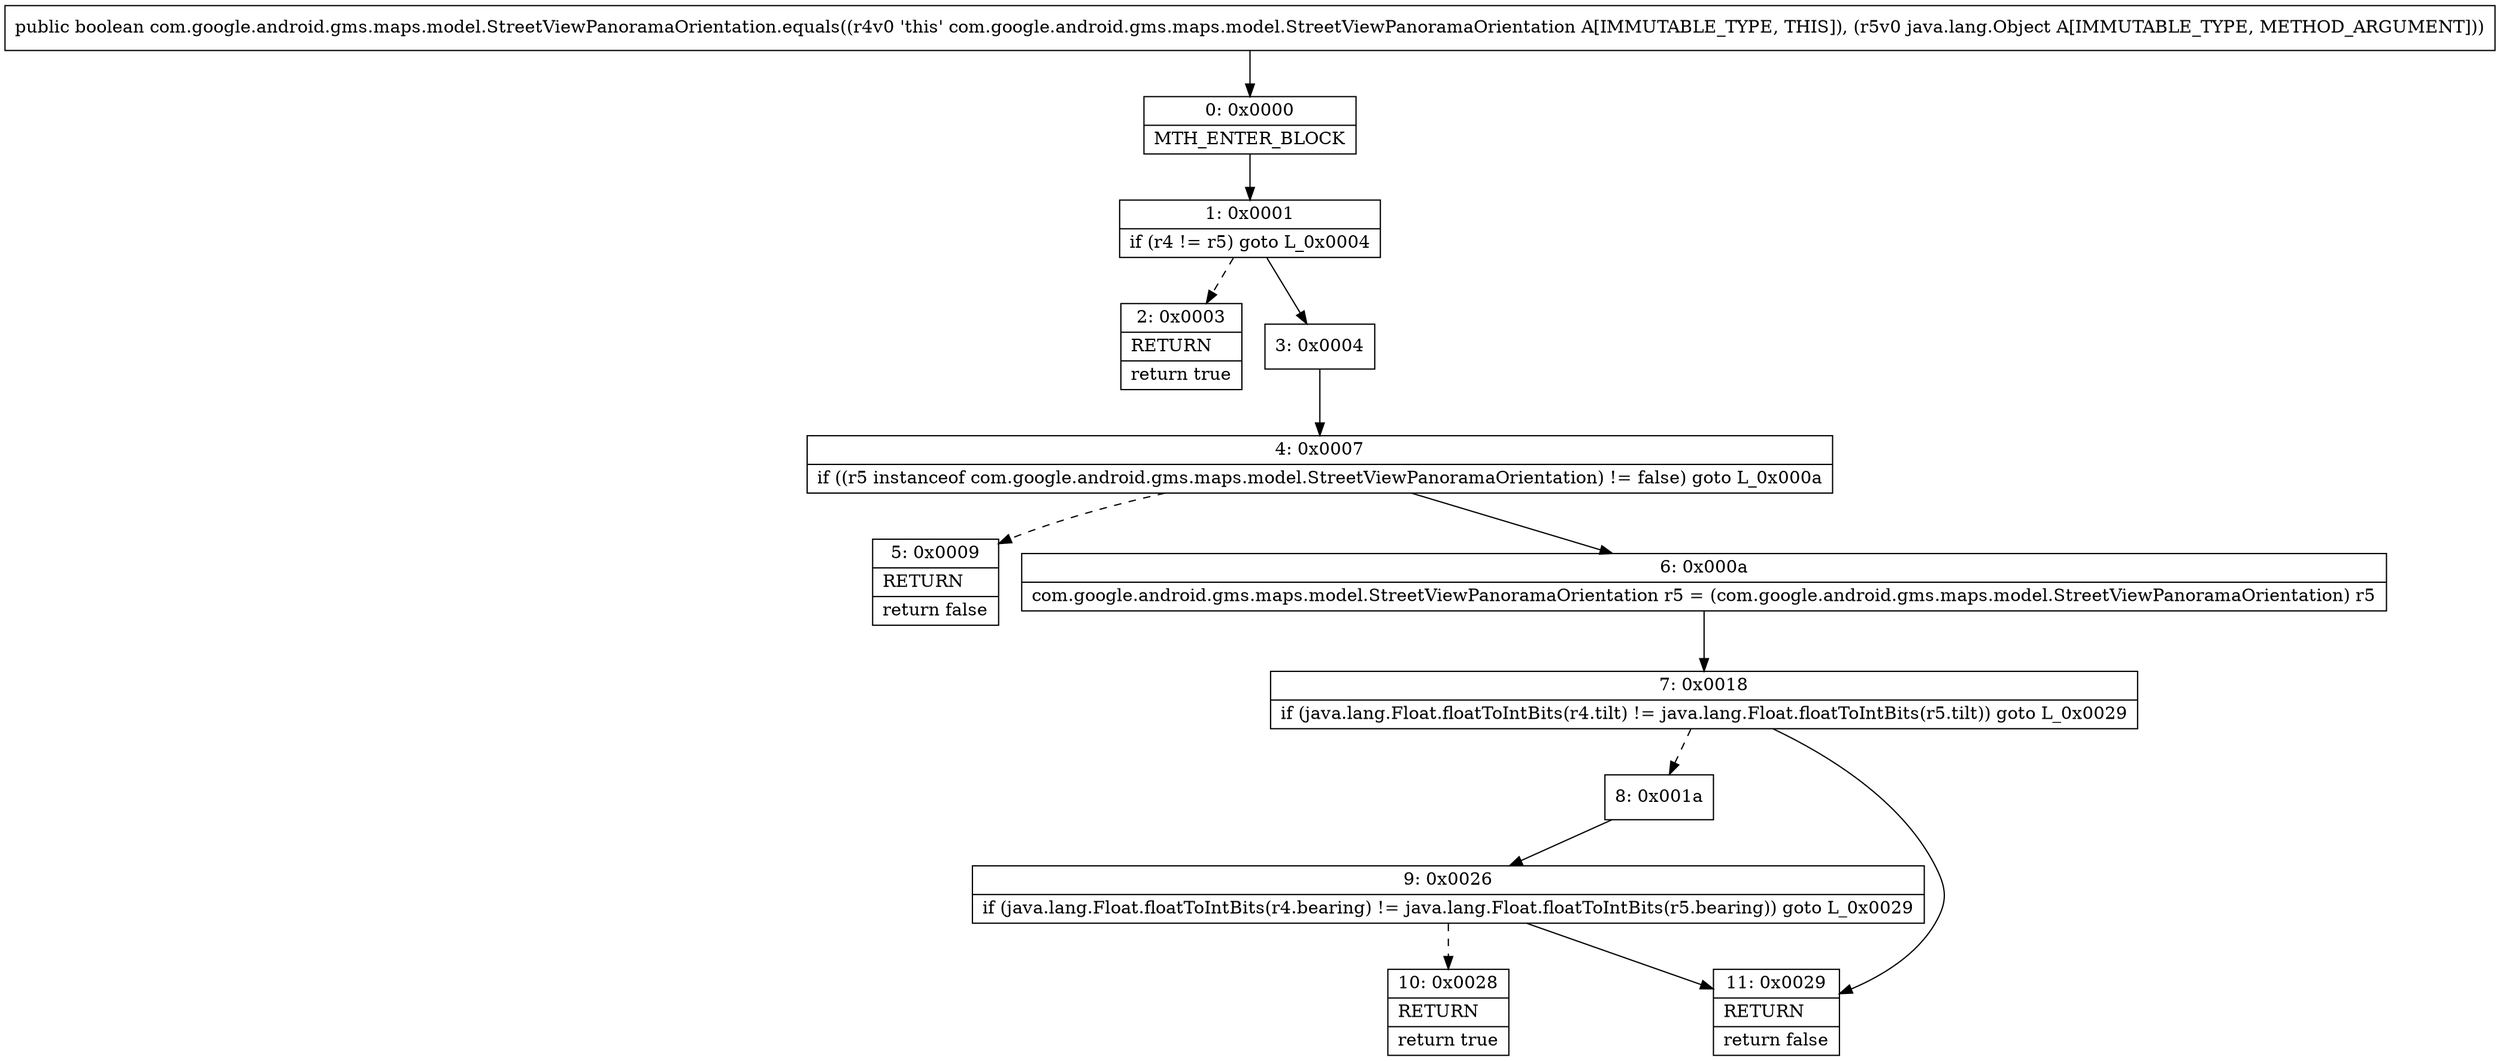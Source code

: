 digraph "CFG forcom.google.android.gms.maps.model.StreetViewPanoramaOrientation.equals(Ljava\/lang\/Object;)Z" {
Node_0 [shape=record,label="{0\:\ 0x0000|MTH_ENTER_BLOCK\l}"];
Node_1 [shape=record,label="{1\:\ 0x0001|if (r4 != r5) goto L_0x0004\l}"];
Node_2 [shape=record,label="{2\:\ 0x0003|RETURN\l|return true\l}"];
Node_3 [shape=record,label="{3\:\ 0x0004}"];
Node_4 [shape=record,label="{4\:\ 0x0007|if ((r5 instanceof com.google.android.gms.maps.model.StreetViewPanoramaOrientation) != false) goto L_0x000a\l}"];
Node_5 [shape=record,label="{5\:\ 0x0009|RETURN\l|return false\l}"];
Node_6 [shape=record,label="{6\:\ 0x000a|com.google.android.gms.maps.model.StreetViewPanoramaOrientation r5 = (com.google.android.gms.maps.model.StreetViewPanoramaOrientation) r5\l}"];
Node_7 [shape=record,label="{7\:\ 0x0018|if (java.lang.Float.floatToIntBits(r4.tilt) != java.lang.Float.floatToIntBits(r5.tilt)) goto L_0x0029\l}"];
Node_8 [shape=record,label="{8\:\ 0x001a}"];
Node_9 [shape=record,label="{9\:\ 0x0026|if (java.lang.Float.floatToIntBits(r4.bearing) != java.lang.Float.floatToIntBits(r5.bearing)) goto L_0x0029\l}"];
Node_10 [shape=record,label="{10\:\ 0x0028|RETURN\l|return true\l}"];
Node_11 [shape=record,label="{11\:\ 0x0029|RETURN\l|return false\l}"];
MethodNode[shape=record,label="{public boolean com.google.android.gms.maps.model.StreetViewPanoramaOrientation.equals((r4v0 'this' com.google.android.gms.maps.model.StreetViewPanoramaOrientation A[IMMUTABLE_TYPE, THIS]), (r5v0 java.lang.Object A[IMMUTABLE_TYPE, METHOD_ARGUMENT])) }"];
MethodNode -> Node_0;
Node_0 -> Node_1;
Node_1 -> Node_2[style=dashed];
Node_1 -> Node_3;
Node_3 -> Node_4;
Node_4 -> Node_5[style=dashed];
Node_4 -> Node_6;
Node_6 -> Node_7;
Node_7 -> Node_8[style=dashed];
Node_7 -> Node_11;
Node_8 -> Node_9;
Node_9 -> Node_10[style=dashed];
Node_9 -> Node_11;
}

